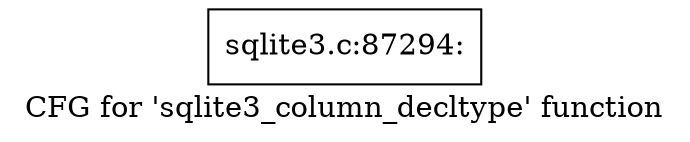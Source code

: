 digraph "CFG for 'sqlite3_column_decltype' function" {
	label="CFG for 'sqlite3_column_decltype' function";

	Node0x55c0f5cccee0 [shape=record,label="{sqlite3.c:87294:}"];
}
